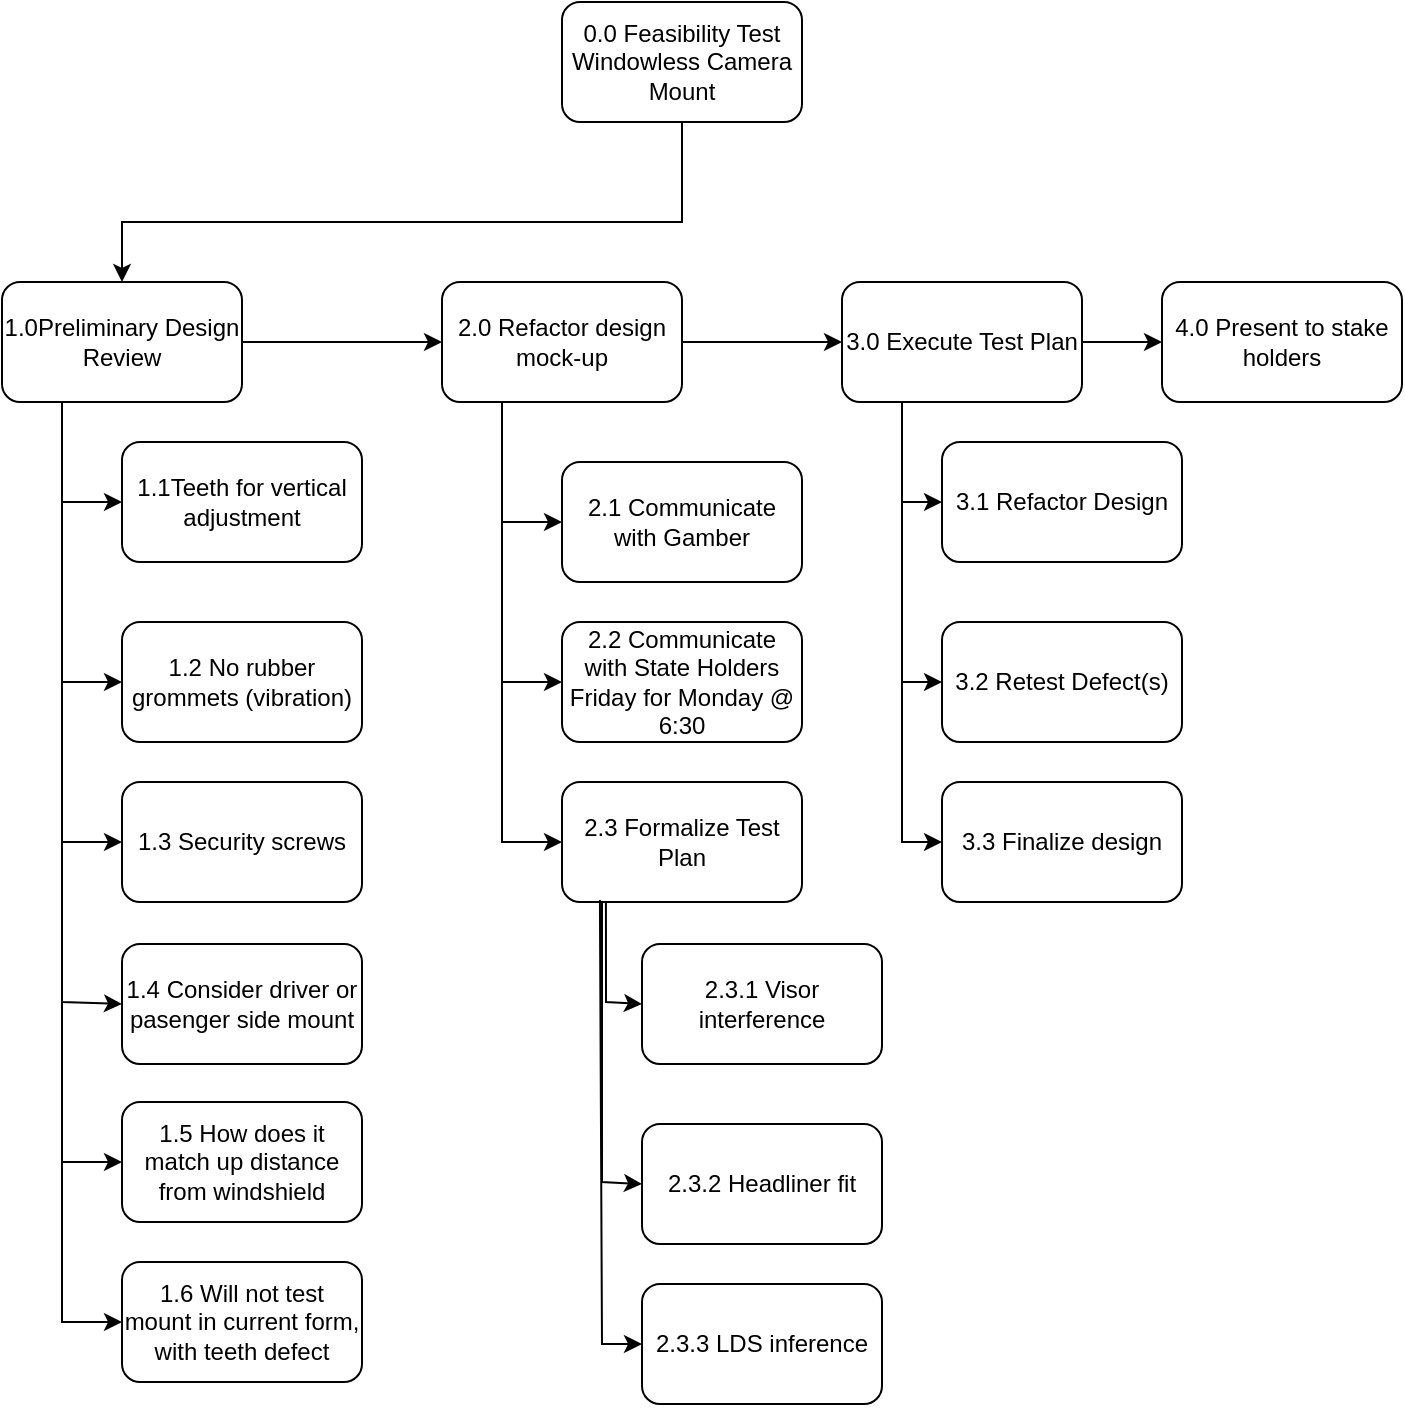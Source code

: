 <mxfile version="20.5.3" type="github">
  <diagram id="sLS-73hQYP4_PXArHwRC" name="Page-1">
    <mxGraphModel dx="1422" dy="762" grid="1" gridSize="10" guides="1" tooltips="1" connect="1" arrows="1" fold="1" page="1" pageScale="1" pageWidth="850" pageHeight="1100" math="0" shadow="0">
      <root>
        <mxCell id="0" />
        <mxCell id="1" parent="0" />
        <mxCell id="aQyrfLhu9ppQ08sMnFnw-1" value="0.0 Feasibility Test Windowless Camera Mount" style="rounded=1;whiteSpace=wrap;html=1;" vertex="1" parent="1">
          <mxGeometry x="380" y="90" width="120" height="60" as="geometry" />
        </mxCell>
        <mxCell id="aQyrfLhu9ppQ08sMnFnw-2" value="1.0Preliminary Design Review" style="rounded=1;whiteSpace=wrap;html=1;" vertex="1" parent="1">
          <mxGeometry x="100" y="230" width="120" height="60" as="geometry" />
        </mxCell>
        <mxCell id="aQyrfLhu9ppQ08sMnFnw-3" value="2.3 Formalize Test Plan" style="rounded=1;whiteSpace=wrap;html=1;" vertex="1" parent="1">
          <mxGeometry x="380" y="480" width="120" height="60" as="geometry" />
        </mxCell>
        <mxCell id="aQyrfLhu9ppQ08sMnFnw-4" value="3.0 Execute Test Plan" style="rounded=1;whiteSpace=wrap;html=1;" vertex="1" parent="1">
          <mxGeometry x="520" y="230" width="120" height="60" as="geometry" />
        </mxCell>
        <mxCell id="aQyrfLhu9ppQ08sMnFnw-5" value="2.0 Refactor design mock-up" style="rounded=1;whiteSpace=wrap;html=1;" vertex="1" parent="1">
          <mxGeometry x="320" y="230" width="120" height="60" as="geometry" />
        </mxCell>
        <mxCell id="aQyrfLhu9ppQ08sMnFnw-6" value="2.1 Communicate with Gamber" style="rounded=1;whiteSpace=wrap;html=1;" vertex="1" parent="1">
          <mxGeometry x="380" y="320" width="120" height="60" as="geometry" />
        </mxCell>
        <mxCell id="aQyrfLhu9ppQ08sMnFnw-7" value="" style="endArrow=classic;html=1;rounded=0;exitX=1;exitY=0.5;exitDx=0;exitDy=0;entryX=0;entryY=0.5;entryDx=0;entryDy=0;" edge="1" parent="1" source="aQyrfLhu9ppQ08sMnFnw-2" target="aQyrfLhu9ppQ08sMnFnw-5">
          <mxGeometry width="50" height="50" relative="1" as="geometry">
            <mxPoint x="400" y="380" as="sourcePoint" />
            <mxPoint x="450" y="330" as="targetPoint" />
          </mxGeometry>
        </mxCell>
        <mxCell id="aQyrfLhu9ppQ08sMnFnw-8" value="2.2 Communicate with State Holders Friday for Monday @ 6:30" style="rounded=1;whiteSpace=wrap;html=1;" vertex="1" parent="1">
          <mxGeometry x="380" y="400" width="120" height="60" as="geometry" />
        </mxCell>
        <mxCell id="aQyrfLhu9ppQ08sMnFnw-9" value="3.1 Refactor Design" style="rounded=1;whiteSpace=wrap;html=1;" vertex="1" parent="1">
          <mxGeometry x="570" y="310" width="120" height="60" as="geometry" />
        </mxCell>
        <mxCell id="aQyrfLhu9ppQ08sMnFnw-10" value="3.2 Retest Defect(s)" style="rounded=1;whiteSpace=wrap;html=1;" vertex="1" parent="1">
          <mxGeometry x="570" y="400" width="120" height="60" as="geometry" />
        </mxCell>
        <mxCell id="aQyrfLhu9ppQ08sMnFnw-11" value="4.0 Present to stake holders" style="rounded=1;whiteSpace=wrap;html=1;" vertex="1" parent="1">
          <mxGeometry x="680" y="230" width="120" height="60" as="geometry" />
        </mxCell>
        <mxCell id="aQyrfLhu9ppQ08sMnFnw-12" value="3.3 Finalize design" style="rounded=1;whiteSpace=wrap;html=1;" vertex="1" parent="1">
          <mxGeometry x="570" y="480" width="120" height="60" as="geometry" />
        </mxCell>
        <mxCell id="aQyrfLhu9ppQ08sMnFnw-13" value="1.1Teeth for vertical adjustment" style="rounded=1;whiteSpace=wrap;html=1;" vertex="1" parent="1">
          <mxGeometry x="160" y="310" width="120" height="60" as="geometry" />
        </mxCell>
        <mxCell id="aQyrfLhu9ppQ08sMnFnw-14" value="1.2 No rubber grommets (vibration)" style="rounded=1;whiteSpace=wrap;html=1;" vertex="1" parent="1">
          <mxGeometry x="160" y="400" width="120" height="60" as="geometry" />
        </mxCell>
        <mxCell id="aQyrfLhu9ppQ08sMnFnw-15" value="1.3 Security screws" style="rounded=1;whiteSpace=wrap;html=1;" vertex="1" parent="1">
          <mxGeometry x="160" y="480" width="120" height="60" as="geometry" />
        </mxCell>
        <mxCell id="aQyrfLhu9ppQ08sMnFnw-16" value="2.3.1 Visor interference" style="rounded=1;whiteSpace=wrap;html=1;" vertex="1" parent="1">
          <mxGeometry x="420" y="561.02" width="120" height="60" as="geometry" />
        </mxCell>
        <mxCell id="aQyrfLhu9ppQ08sMnFnw-17" value="2.3.2 Headliner fit" style="rounded=1;whiteSpace=wrap;html=1;" vertex="1" parent="1">
          <mxGeometry x="420" y="651.02" width="120" height="60" as="geometry" />
        </mxCell>
        <mxCell id="aQyrfLhu9ppQ08sMnFnw-18" value="2.3.3 LDS inference" style="rounded=1;whiteSpace=wrap;html=1;" vertex="1" parent="1">
          <mxGeometry x="420" y="731.02" width="120" height="60" as="geometry" />
        </mxCell>
        <mxCell id="aQyrfLhu9ppQ08sMnFnw-19" value="" style="endArrow=classic;html=1;rounded=0;exitX=0.25;exitY=1;exitDx=0;exitDy=0;entryX=0;entryY=0.5;entryDx=0;entryDy=0;" edge="1" parent="1" source="aQyrfLhu9ppQ08sMnFnw-2" target="aQyrfLhu9ppQ08sMnFnw-13">
          <mxGeometry width="50" height="50" relative="1" as="geometry">
            <mxPoint x="400" y="250" as="sourcePoint" />
            <mxPoint x="450" y="200" as="targetPoint" />
            <Array as="points">
              <mxPoint x="130" y="340" />
            </Array>
          </mxGeometry>
        </mxCell>
        <mxCell id="aQyrfLhu9ppQ08sMnFnw-20" value="" style="endArrow=classic;html=1;rounded=0;exitX=0.25;exitY=1;exitDx=0;exitDy=0;entryX=0;entryY=0.5;entryDx=0;entryDy=0;" edge="1" parent="1" source="aQyrfLhu9ppQ08sMnFnw-2" target="aQyrfLhu9ppQ08sMnFnw-14">
          <mxGeometry width="50" height="50" relative="1" as="geometry">
            <mxPoint x="400" y="250" as="sourcePoint" />
            <mxPoint x="450" y="200" as="targetPoint" />
            <Array as="points">
              <mxPoint x="130" y="430" />
            </Array>
          </mxGeometry>
        </mxCell>
        <mxCell id="aQyrfLhu9ppQ08sMnFnw-21" value="" style="endArrow=classic;html=1;rounded=0;exitX=0.25;exitY=1;exitDx=0;exitDy=0;entryX=0;entryY=0.5;entryDx=0;entryDy=0;" edge="1" parent="1" source="aQyrfLhu9ppQ08sMnFnw-2" target="aQyrfLhu9ppQ08sMnFnw-15">
          <mxGeometry width="50" height="50" relative="1" as="geometry">
            <mxPoint x="400" y="250" as="sourcePoint" />
            <mxPoint x="150" y="510" as="targetPoint" />
            <Array as="points">
              <mxPoint x="130" y="510" />
            </Array>
          </mxGeometry>
        </mxCell>
        <mxCell id="aQyrfLhu9ppQ08sMnFnw-23" value="" style="endArrow=classic;html=1;rounded=0;exitX=0.25;exitY=1;exitDx=0;exitDy=0;entryX=0;entryY=0.5;entryDx=0;entryDy=0;" edge="1" parent="1" source="aQyrfLhu9ppQ08sMnFnw-5" target="aQyrfLhu9ppQ08sMnFnw-6">
          <mxGeometry width="50" height="50" relative="1" as="geometry">
            <mxPoint x="400" y="540" as="sourcePoint" />
            <mxPoint x="450" y="490" as="targetPoint" />
            <Array as="points">
              <mxPoint x="350" y="350" />
            </Array>
          </mxGeometry>
        </mxCell>
        <mxCell id="aQyrfLhu9ppQ08sMnFnw-24" value="" style="endArrow=classic;html=1;rounded=0;exitX=0.25;exitY=1;exitDx=0;exitDy=0;entryX=0;entryY=0.5;entryDx=0;entryDy=0;" edge="1" parent="1" source="aQyrfLhu9ppQ08sMnFnw-5" target="aQyrfLhu9ppQ08sMnFnw-8">
          <mxGeometry width="50" height="50" relative="1" as="geometry">
            <mxPoint x="400" y="540" as="sourcePoint" />
            <mxPoint x="450" y="490" as="targetPoint" />
            <Array as="points">
              <mxPoint x="350" y="430" />
            </Array>
          </mxGeometry>
        </mxCell>
        <mxCell id="aQyrfLhu9ppQ08sMnFnw-25" value="" style="endArrow=classic;html=1;rounded=0;exitX=0.25;exitY=1;exitDx=0;exitDy=0;entryX=0;entryY=0.5;entryDx=0;entryDy=0;" edge="1" parent="1" source="aQyrfLhu9ppQ08sMnFnw-5" target="aQyrfLhu9ppQ08sMnFnw-3">
          <mxGeometry width="50" height="50" relative="1" as="geometry">
            <mxPoint x="400" y="540" as="sourcePoint" />
            <mxPoint x="450" y="490" as="targetPoint" />
            <Array as="points">
              <mxPoint x="350" y="510" />
            </Array>
          </mxGeometry>
        </mxCell>
        <mxCell id="aQyrfLhu9ppQ08sMnFnw-26" value="" style="endArrow=classic;html=1;rounded=0;entryX=0;entryY=0.5;entryDx=0;entryDy=0;exitX=0.183;exitY=1;exitDx=0;exitDy=0;exitPerimeter=0;" edge="1" parent="1" source="aQyrfLhu9ppQ08sMnFnw-3" target="aQyrfLhu9ppQ08sMnFnw-16">
          <mxGeometry width="50" height="50" relative="1" as="geometry">
            <mxPoint x="400" y="840" as="sourcePoint" />
            <mxPoint x="450" y="790" as="targetPoint" />
            <Array as="points">
              <mxPoint x="402" y="590" />
            </Array>
          </mxGeometry>
        </mxCell>
        <mxCell id="aQyrfLhu9ppQ08sMnFnw-27" value="" style="endArrow=classic;html=1;rounded=0;entryX=0;entryY=0.5;entryDx=0;entryDy=0;" edge="1" parent="1" target="aQyrfLhu9ppQ08sMnFnw-17">
          <mxGeometry width="50" height="50" relative="1" as="geometry">
            <mxPoint x="400" y="540" as="sourcePoint" />
            <mxPoint x="450" y="790" as="targetPoint" />
            <Array as="points">
              <mxPoint x="400" y="680" />
            </Array>
          </mxGeometry>
        </mxCell>
        <mxCell id="aQyrfLhu9ppQ08sMnFnw-28" value="" style="endArrow=classic;html=1;rounded=0;entryX=0;entryY=0.5;entryDx=0;entryDy=0;exitX=0.158;exitY=0.983;exitDx=0;exitDy=0;exitPerimeter=0;" edge="1" parent="1" source="aQyrfLhu9ppQ08sMnFnw-3" target="aQyrfLhu9ppQ08sMnFnw-18">
          <mxGeometry width="50" height="50" relative="1" as="geometry">
            <mxPoint x="370" y="550" as="sourcePoint" />
            <mxPoint x="450" y="521.02" as="targetPoint" />
            <Array as="points">
              <mxPoint x="400" y="761" />
            </Array>
          </mxGeometry>
        </mxCell>
        <mxCell id="aQyrfLhu9ppQ08sMnFnw-30" value="" style="endArrow=classic;html=1;rounded=0;exitX=0.25;exitY=1;exitDx=0;exitDy=0;entryX=0;entryY=0.5;entryDx=0;entryDy=0;" edge="1" parent="1" source="aQyrfLhu9ppQ08sMnFnw-4" target="aQyrfLhu9ppQ08sMnFnw-9">
          <mxGeometry width="50" height="50" relative="1" as="geometry">
            <mxPoint x="400" y="840" as="sourcePoint" />
            <mxPoint x="450" y="790" as="targetPoint" />
            <Array as="points">
              <mxPoint x="550" y="340" />
            </Array>
          </mxGeometry>
        </mxCell>
        <mxCell id="aQyrfLhu9ppQ08sMnFnw-31" value="" style="endArrow=classic;html=1;rounded=0;exitX=0.25;exitY=1;exitDx=0;exitDy=0;entryX=0;entryY=0.5;entryDx=0;entryDy=0;" edge="1" parent="1" source="aQyrfLhu9ppQ08sMnFnw-4" target="aQyrfLhu9ppQ08sMnFnw-10">
          <mxGeometry width="50" height="50" relative="1" as="geometry">
            <mxPoint x="400" y="840" as="sourcePoint" />
            <mxPoint x="450" y="790" as="targetPoint" />
            <Array as="points">
              <mxPoint x="550" y="430" />
            </Array>
          </mxGeometry>
        </mxCell>
        <mxCell id="aQyrfLhu9ppQ08sMnFnw-35" value="" style="endArrow=classic;html=1;rounded=0;exitX=0.25;exitY=1;exitDx=0;exitDy=0;entryX=0;entryY=0.5;entryDx=0;entryDy=0;" edge="1" parent="1" source="aQyrfLhu9ppQ08sMnFnw-4" target="aQyrfLhu9ppQ08sMnFnw-12">
          <mxGeometry width="50" height="50" relative="1" as="geometry">
            <mxPoint x="560" y="300" as="sourcePoint" />
            <mxPoint x="580" y="440" as="targetPoint" />
            <Array as="points">
              <mxPoint x="550" y="510" />
            </Array>
          </mxGeometry>
        </mxCell>
        <mxCell id="aQyrfLhu9ppQ08sMnFnw-36" value="" style="endArrow=classic;html=1;rounded=0;exitX=1;exitY=0.5;exitDx=0;exitDy=0;entryX=0;entryY=0.5;entryDx=0;entryDy=0;" edge="1" parent="1" source="aQyrfLhu9ppQ08sMnFnw-4" target="aQyrfLhu9ppQ08sMnFnw-11">
          <mxGeometry width="50" height="50" relative="1" as="geometry">
            <mxPoint x="400" y="390" as="sourcePoint" />
            <mxPoint x="450" y="340" as="targetPoint" />
          </mxGeometry>
        </mxCell>
        <mxCell id="aQyrfLhu9ppQ08sMnFnw-37" value="" style="endArrow=classic;html=1;rounded=0;exitX=1;exitY=0.5;exitDx=0;exitDy=0;entryX=0;entryY=0.5;entryDx=0;entryDy=0;" edge="1" parent="1" source="aQyrfLhu9ppQ08sMnFnw-5" target="aQyrfLhu9ppQ08sMnFnw-4">
          <mxGeometry width="50" height="50" relative="1" as="geometry">
            <mxPoint x="400" y="590" as="sourcePoint" />
            <mxPoint x="450" y="540" as="targetPoint" />
          </mxGeometry>
        </mxCell>
        <mxCell id="aQyrfLhu9ppQ08sMnFnw-40" value="1.4 Consider driver or pasenger side mount" style="rounded=1;whiteSpace=wrap;html=1;" vertex="1" parent="1">
          <mxGeometry x="160" y="561" width="120" height="60" as="geometry" />
        </mxCell>
        <mxCell id="aQyrfLhu9ppQ08sMnFnw-41" value="1.5 How does it match up distance from windshield" style="rounded=1;whiteSpace=wrap;html=1;" vertex="1" parent="1">
          <mxGeometry x="160" y="640" width="120" height="60" as="geometry" />
        </mxCell>
        <mxCell id="aQyrfLhu9ppQ08sMnFnw-42" value="1.6 Will not test mount in current form, with teeth defect" style="rounded=1;whiteSpace=wrap;html=1;" vertex="1" parent="1">
          <mxGeometry x="160" y="720" width="120" height="60" as="geometry" />
        </mxCell>
        <mxCell id="aQyrfLhu9ppQ08sMnFnw-43" value="" style="endArrow=classic;html=1;rounded=0;exitX=0.25;exitY=1;exitDx=0;exitDy=0;entryX=0;entryY=0.5;entryDx=0;entryDy=0;" edge="1" parent="1" source="aQyrfLhu9ppQ08sMnFnw-2" target="aQyrfLhu9ppQ08sMnFnw-40">
          <mxGeometry width="50" height="50" relative="1" as="geometry">
            <mxPoint x="90" y="350" as="sourcePoint" />
            <mxPoint x="140" y="300" as="targetPoint" />
            <Array as="points">
              <mxPoint x="130" y="590" />
            </Array>
          </mxGeometry>
        </mxCell>
        <mxCell id="aQyrfLhu9ppQ08sMnFnw-44" value="" style="endArrow=classic;html=1;rounded=0;entryX=0;entryY=0.5;entryDx=0;entryDy=0;" edge="1" parent="1" target="aQyrfLhu9ppQ08sMnFnw-41">
          <mxGeometry width="50" height="50" relative="1" as="geometry">
            <mxPoint x="130" y="290" as="sourcePoint" />
            <mxPoint x="460" y="500" as="targetPoint" />
            <Array as="points">
              <mxPoint x="130" y="670" />
            </Array>
          </mxGeometry>
        </mxCell>
        <mxCell id="aQyrfLhu9ppQ08sMnFnw-45" value="" style="endArrow=classic;html=1;rounded=0;entryX=0;entryY=0.5;entryDx=0;entryDy=0;" edge="1" parent="1" target="aQyrfLhu9ppQ08sMnFnw-42">
          <mxGeometry width="50" height="50" relative="1" as="geometry">
            <mxPoint x="130" y="290" as="sourcePoint" />
            <mxPoint x="460" y="500" as="targetPoint" />
            <Array as="points">
              <mxPoint x="130" y="750" />
            </Array>
          </mxGeometry>
        </mxCell>
        <mxCell id="aQyrfLhu9ppQ08sMnFnw-46" value="" style="endArrow=classic;html=1;rounded=0;exitX=0.5;exitY=1;exitDx=0;exitDy=0;entryX=0.5;entryY=0;entryDx=0;entryDy=0;" edge="1" parent="1" source="aQyrfLhu9ppQ08sMnFnw-1" target="aQyrfLhu9ppQ08sMnFnw-2">
          <mxGeometry width="50" height="50" relative="1" as="geometry">
            <mxPoint x="330" y="530" as="sourcePoint" />
            <mxPoint x="380" y="480" as="targetPoint" />
            <Array as="points">
              <mxPoint x="440" y="200" />
              <mxPoint x="160" y="200" />
            </Array>
          </mxGeometry>
        </mxCell>
      </root>
    </mxGraphModel>
  </diagram>
</mxfile>
